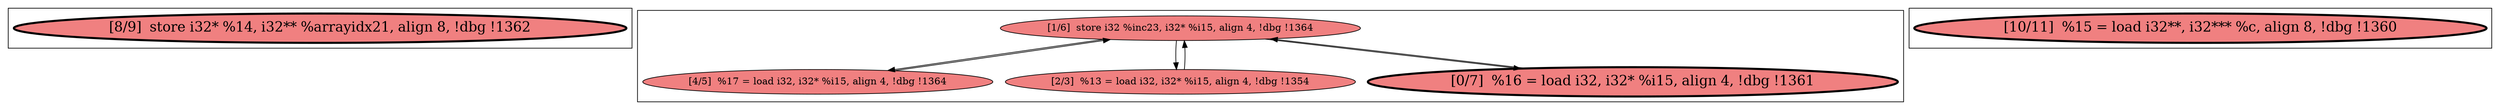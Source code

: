
digraph G {





subgraph cluster2 {


node2955 [penwidth=3.0,fontsize=20,fillcolor=lightcoral,label="[8/9]  store i32* %14, i32** %arrayidx21, align 8, !dbg !1362",shape=ellipse,style=filled ]



}

subgraph cluster0 {


node2953 [fillcolor=lightcoral,label="[1/6]  store i32 %inc23, i32* %i15, align 4, !dbg !1364",shape=ellipse,style=filled ]
node2952 [fillcolor=lightcoral,label="[4/5]  %17 = load i32, i32* %i15, align 4, !dbg !1364",shape=ellipse,style=filled ]
node2950 [fillcolor=lightcoral,label="[2/3]  %13 = load i32, i32* %i15, align 4, !dbg !1354",shape=ellipse,style=filled ]
node2951 [penwidth=3.0,fontsize=20,fillcolor=lightcoral,label="[0/7]  %16 = load i32, i32* %i15, align 4, !dbg !1361",shape=ellipse,style=filled ]

node2951->node2953 [ ]
node2953->node2951 [ ]
node2950->node2953 [ ]
node2953->node2952 [ ]
node2953->node2950 [ ]
node2952->node2953 [ ]


}

subgraph cluster1 {


node2954 [penwidth=3.0,fontsize=20,fillcolor=lightcoral,label="[10/11]  %15 = load i32**, i32*** %c, align 8, !dbg !1360",shape=ellipse,style=filled ]



}

}
